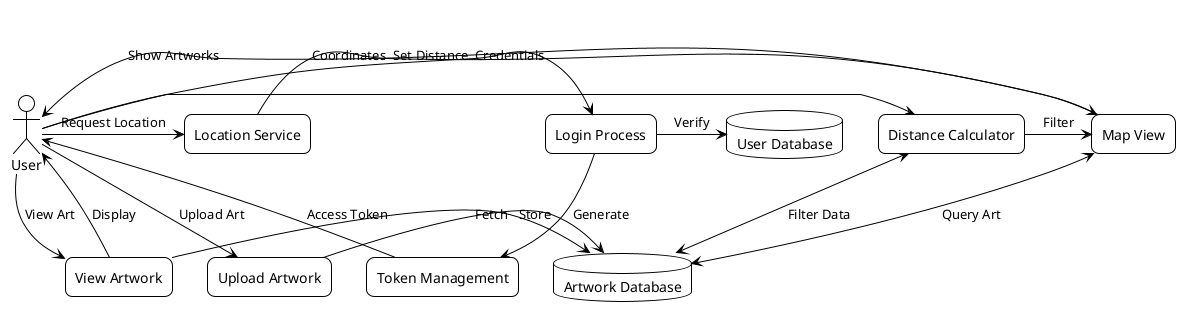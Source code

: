 @startuml Level 2 - Detailed Processes
!theme plain
skinparam roundCorner 15
skinparam backgroundColor transparent

actor User
rectangle "Login Process" as Login
rectangle "Token Management" as Token
database "User Database" as UserDB
rectangle "Location Service" as Location
rectangle "Map View" as MapView
rectangle "Distance Calculator" as Distance
rectangle "Upload Artwork" as Upload
rectangle "View Artwork" as View
database "Artwork Database" as ArtDB

User -right-> Login : Credentials
Login -right-> UserDB : Verify
Login -down-> Token : Generate
Token -left-> User : Access Token

User -right-> Location : Request Location
Location -right-> MapView : Coordinates
MapView -left-> User : Show Artworks
User -right-> Distance : Set Distance
Distance -right-> MapView : Filter

User -down-> Upload : Upload Art
Upload -right-> ArtDB : Store
User -down-> View : View Art
View -right-> ArtDB : Fetch
View -up-> User : Display

MapView <--> ArtDB : Query Art
Distance <--> ArtDB : Filter Data

@enduml

